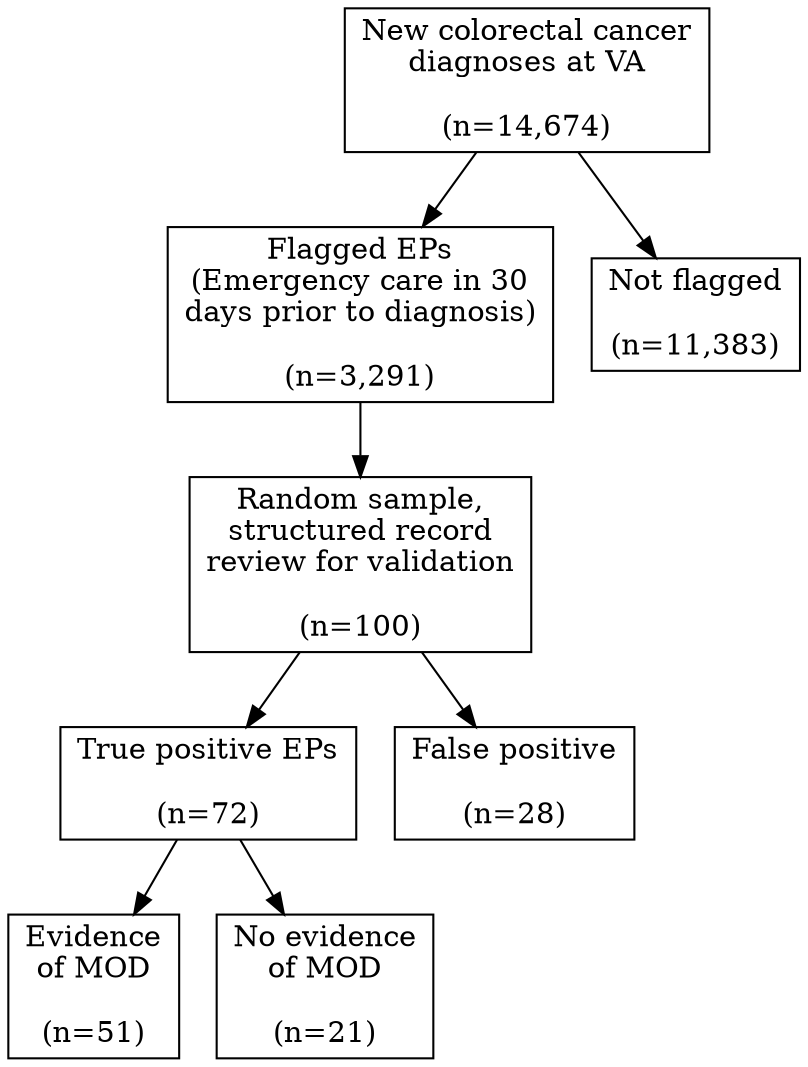 digraph{

cancer_dx[shape=rectangle, label="New colorectal cancer\ndiagnoses at VA\n\n(n=14,674)"]
emerg[shape=rectangle, label="Flagged EPs\n(Emergency care in 30\ndays prior to diagnosis)\n\n(n=3,291)"]
no_emerg[shape=rectangle, label="Not flagged\n\n(n=11,383)"]

cancer_dx -> emerg
cancer_dx -> no_emerg

review_sample[shape=rectangle, label="Random sample,\nstructured record\nreview for validation\n\n(n=100)"]

emerg -> review_sample

ppv[shape=rectangle, label="True positive EPs\n\n(n=72)"]
fp[shape=rectangle, label="False positive\n\n(n=28)"]

review_sample -> ppv
review_sample -> fp

yes_MOD[shape=rectangle, label="Evidence\nof MOD\n\n(n=51)"]
no_MOD[shape=rectangle, label="No evidence\nof MOD\n\n(n=21)"]

ppv -> yes_MOD
ppv -> no_MOD
}
